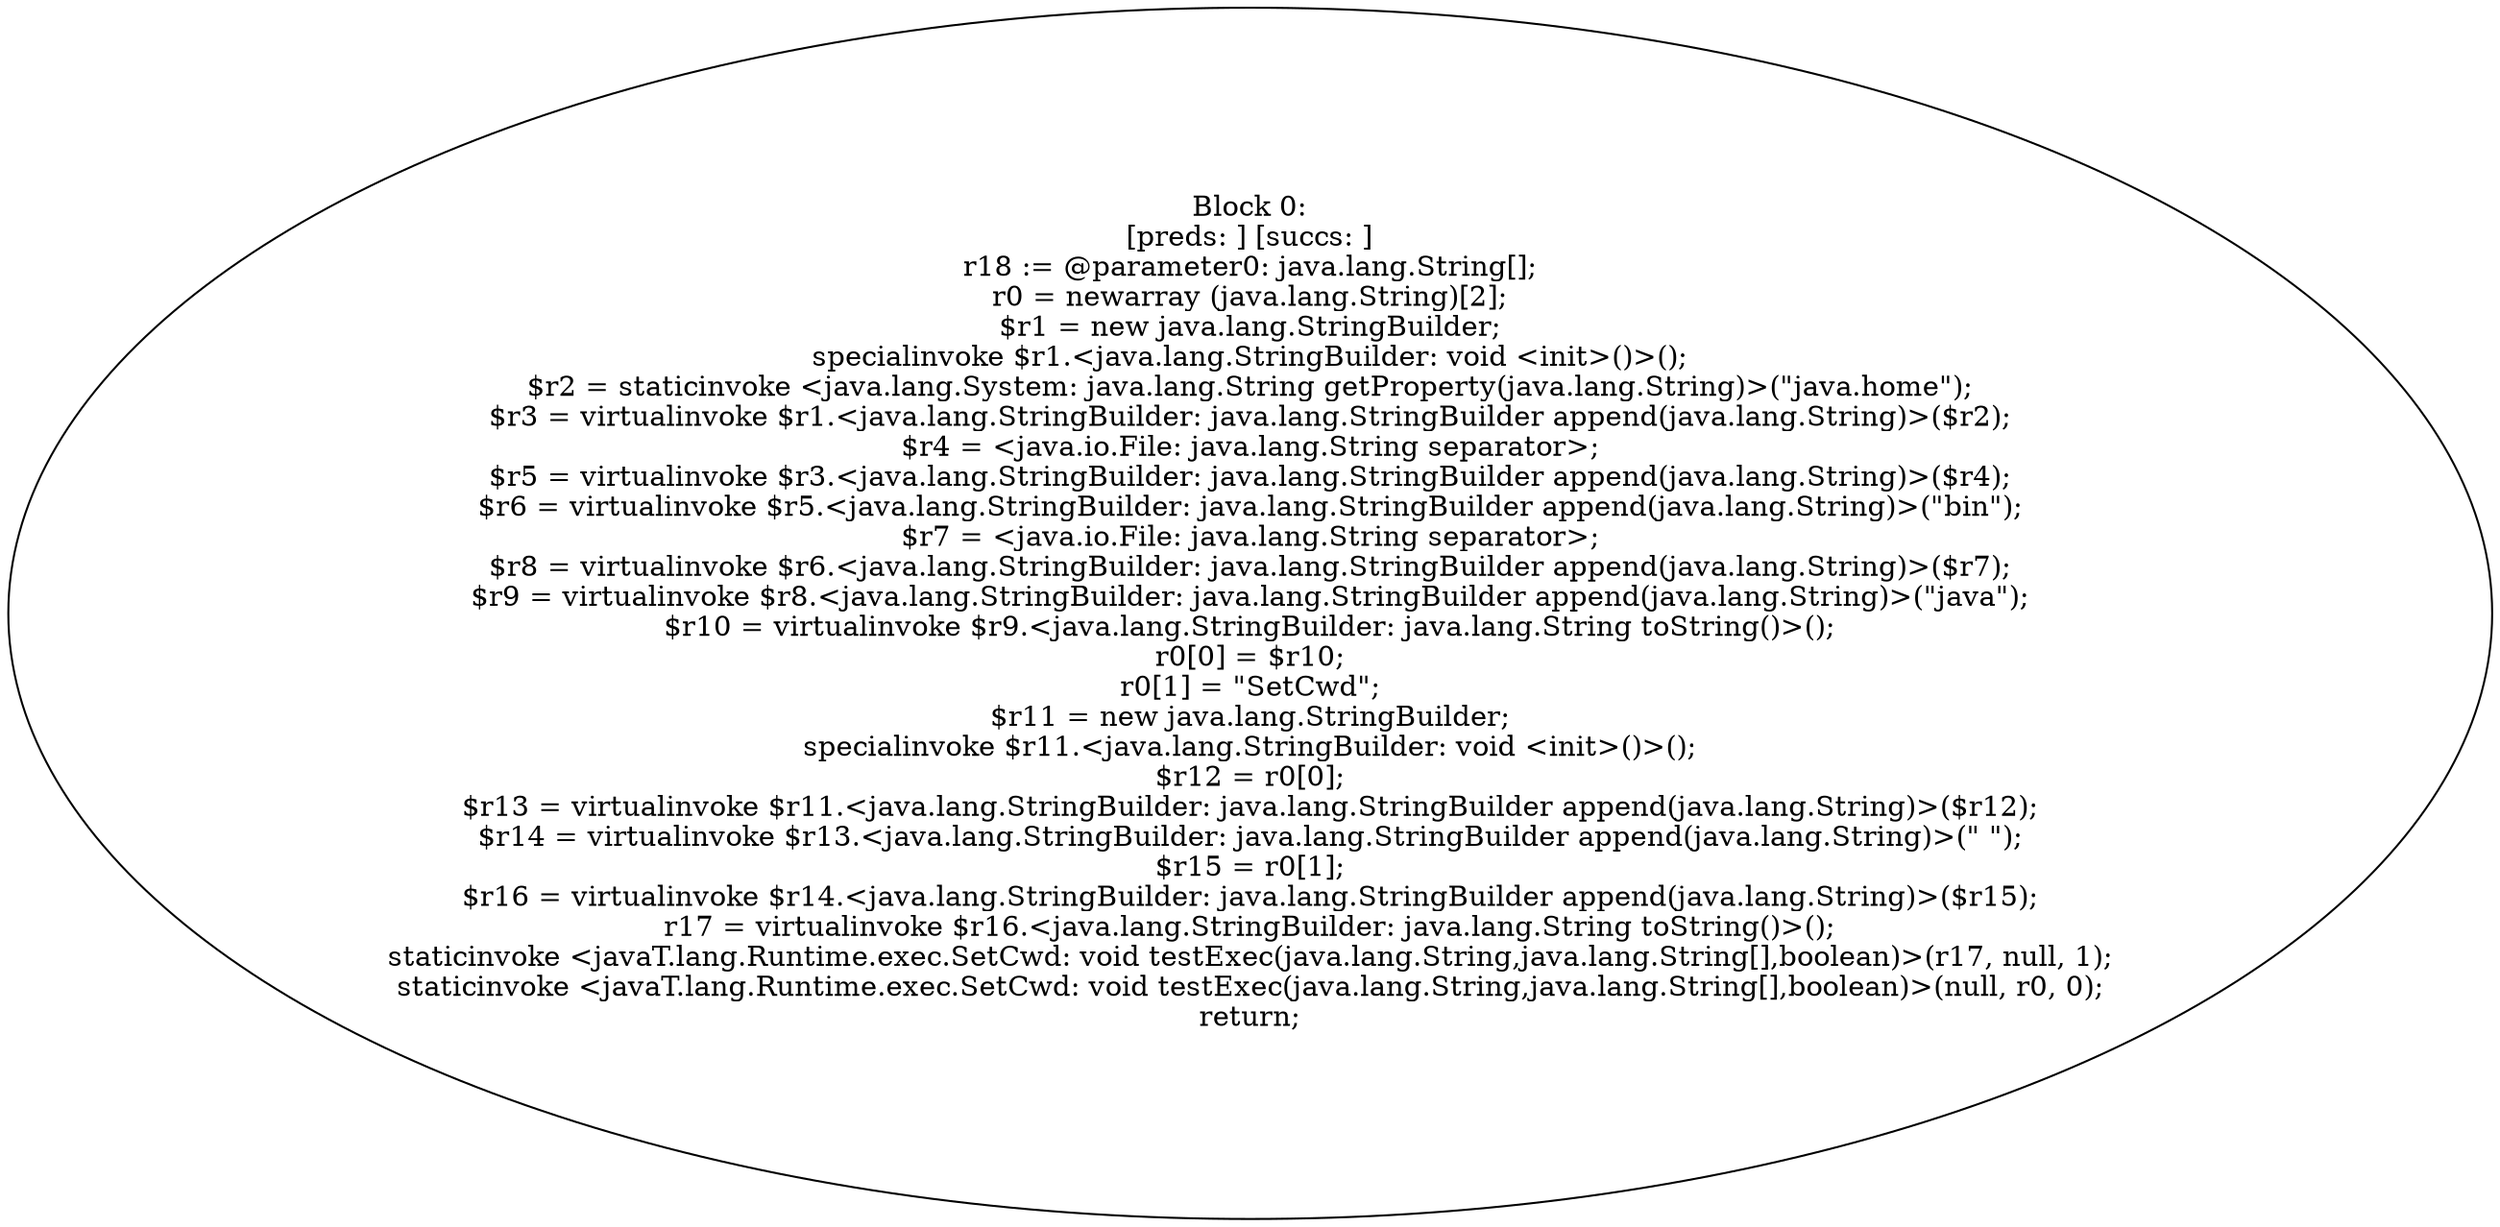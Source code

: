digraph "unitGraph" {
    "Block 0:
[preds: ] [succs: ]
r18 := @parameter0: java.lang.String[];
r0 = newarray (java.lang.String)[2];
$r1 = new java.lang.StringBuilder;
specialinvoke $r1.<java.lang.StringBuilder: void <init>()>();
$r2 = staticinvoke <java.lang.System: java.lang.String getProperty(java.lang.String)>(\"java.home\");
$r3 = virtualinvoke $r1.<java.lang.StringBuilder: java.lang.StringBuilder append(java.lang.String)>($r2);
$r4 = <java.io.File: java.lang.String separator>;
$r5 = virtualinvoke $r3.<java.lang.StringBuilder: java.lang.StringBuilder append(java.lang.String)>($r4);
$r6 = virtualinvoke $r5.<java.lang.StringBuilder: java.lang.StringBuilder append(java.lang.String)>(\"bin\");
$r7 = <java.io.File: java.lang.String separator>;
$r8 = virtualinvoke $r6.<java.lang.StringBuilder: java.lang.StringBuilder append(java.lang.String)>($r7);
$r9 = virtualinvoke $r8.<java.lang.StringBuilder: java.lang.StringBuilder append(java.lang.String)>(\"java\");
$r10 = virtualinvoke $r9.<java.lang.StringBuilder: java.lang.String toString()>();
r0[0] = $r10;
r0[1] = \"SetCwd\";
$r11 = new java.lang.StringBuilder;
specialinvoke $r11.<java.lang.StringBuilder: void <init>()>();
$r12 = r0[0];
$r13 = virtualinvoke $r11.<java.lang.StringBuilder: java.lang.StringBuilder append(java.lang.String)>($r12);
$r14 = virtualinvoke $r13.<java.lang.StringBuilder: java.lang.StringBuilder append(java.lang.String)>(\" \");
$r15 = r0[1];
$r16 = virtualinvoke $r14.<java.lang.StringBuilder: java.lang.StringBuilder append(java.lang.String)>($r15);
r17 = virtualinvoke $r16.<java.lang.StringBuilder: java.lang.String toString()>();
staticinvoke <javaT.lang.Runtime.exec.SetCwd: void testExec(java.lang.String,java.lang.String[],boolean)>(r17, null, 1);
staticinvoke <javaT.lang.Runtime.exec.SetCwd: void testExec(java.lang.String,java.lang.String[],boolean)>(null, r0, 0);
return;
"
}
